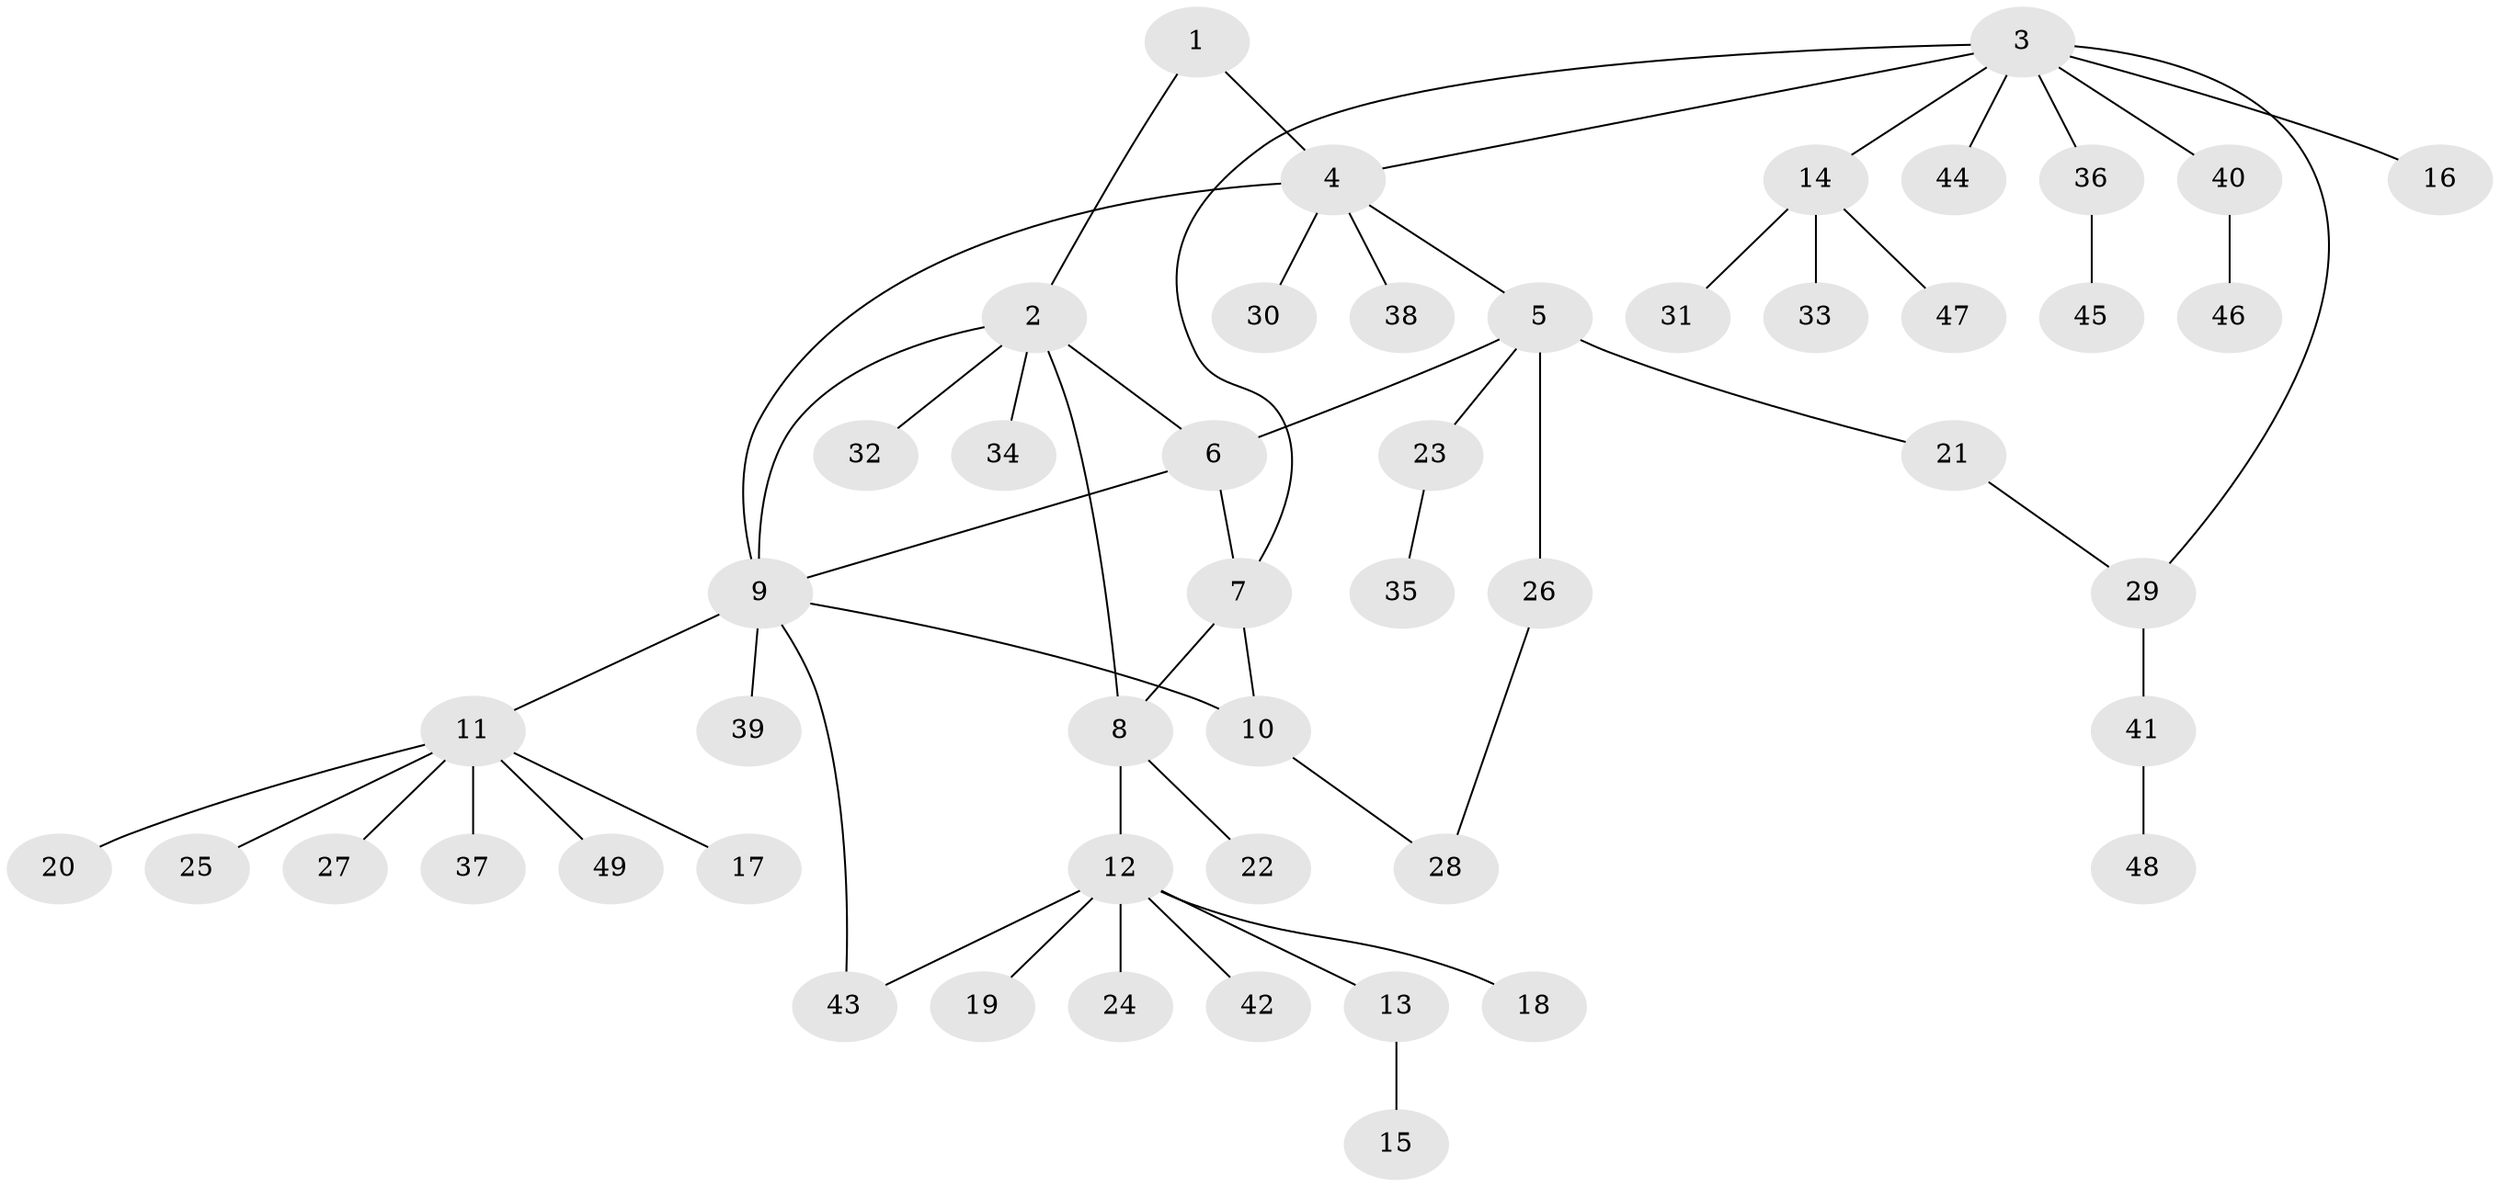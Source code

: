 // Generated by graph-tools (version 1.1) at 2025/54/03/09/25 04:54:34]
// undirected, 49 vertices, 57 edges
graph export_dot {
graph [start="1"]
  node [color=gray90,style=filled];
  1;
  2;
  3;
  4;
  5;
  6;
  7;
  8;
  9;
  10;
  11;
  12;
  13;
  14;
  15;
  16;
  17;
  18;
  19;
  20;
  21;
  22;
  23;
  24;
  25;
  26;
  27;
  28;
  29;
  30;
  31;
  32;
  33;
  34;
  35;
  36;
  37;
  38;
  39;
  40;
  41;
  42;
  43;
  44;
  45;
  46;
  47;
  48;
  49;
  1 -- 2;
  1 -- 4;
  2 -- 6;
  2 -- 8;
  2 -- 9;
  2 -- 32;
  2 -- 34;
  3 -- 4;
  3 -- 7;
  3 -- 14;
  3 -- 16;
  3 -- 29;
  3 -- 36;
  3 -- 40;
  3 -- 44;
  4 -- 5;
  4 -- 9;
  4 -- 30;
  4 -- 38;
  5 -- 6;
  5 -- 21;
  5 -- 23;
  5 -- 26;
  6 -- 7;
  6 -- 9;
  7 -- 8;
  7 -- 10;
  8 -- 12;
  8 -- 22;
  9 -- 10;
  9 -- 11;
  9 -- 39;
  9 -- 43;
  10 -- 28;
  11 -- 17;
  11 -- 20;
  11 -- 25;
  11 -- 27;
  11 -- 37;
  11 -- 49;
  12 -- 13;
  12 -- 18;
  12 -- 19;
  12 -- 24;
  12 -- 42;
  12 -- 43;
  13 -- 15;
  14 -- 31;
  14 -- 33;
  14 -- 47;
  21 -- 29;
  23 -- 35;
  26 -- 28;
  29 -- 41;
  36 -- 45;
  40 -- 46;
  41 -- 48;
}
